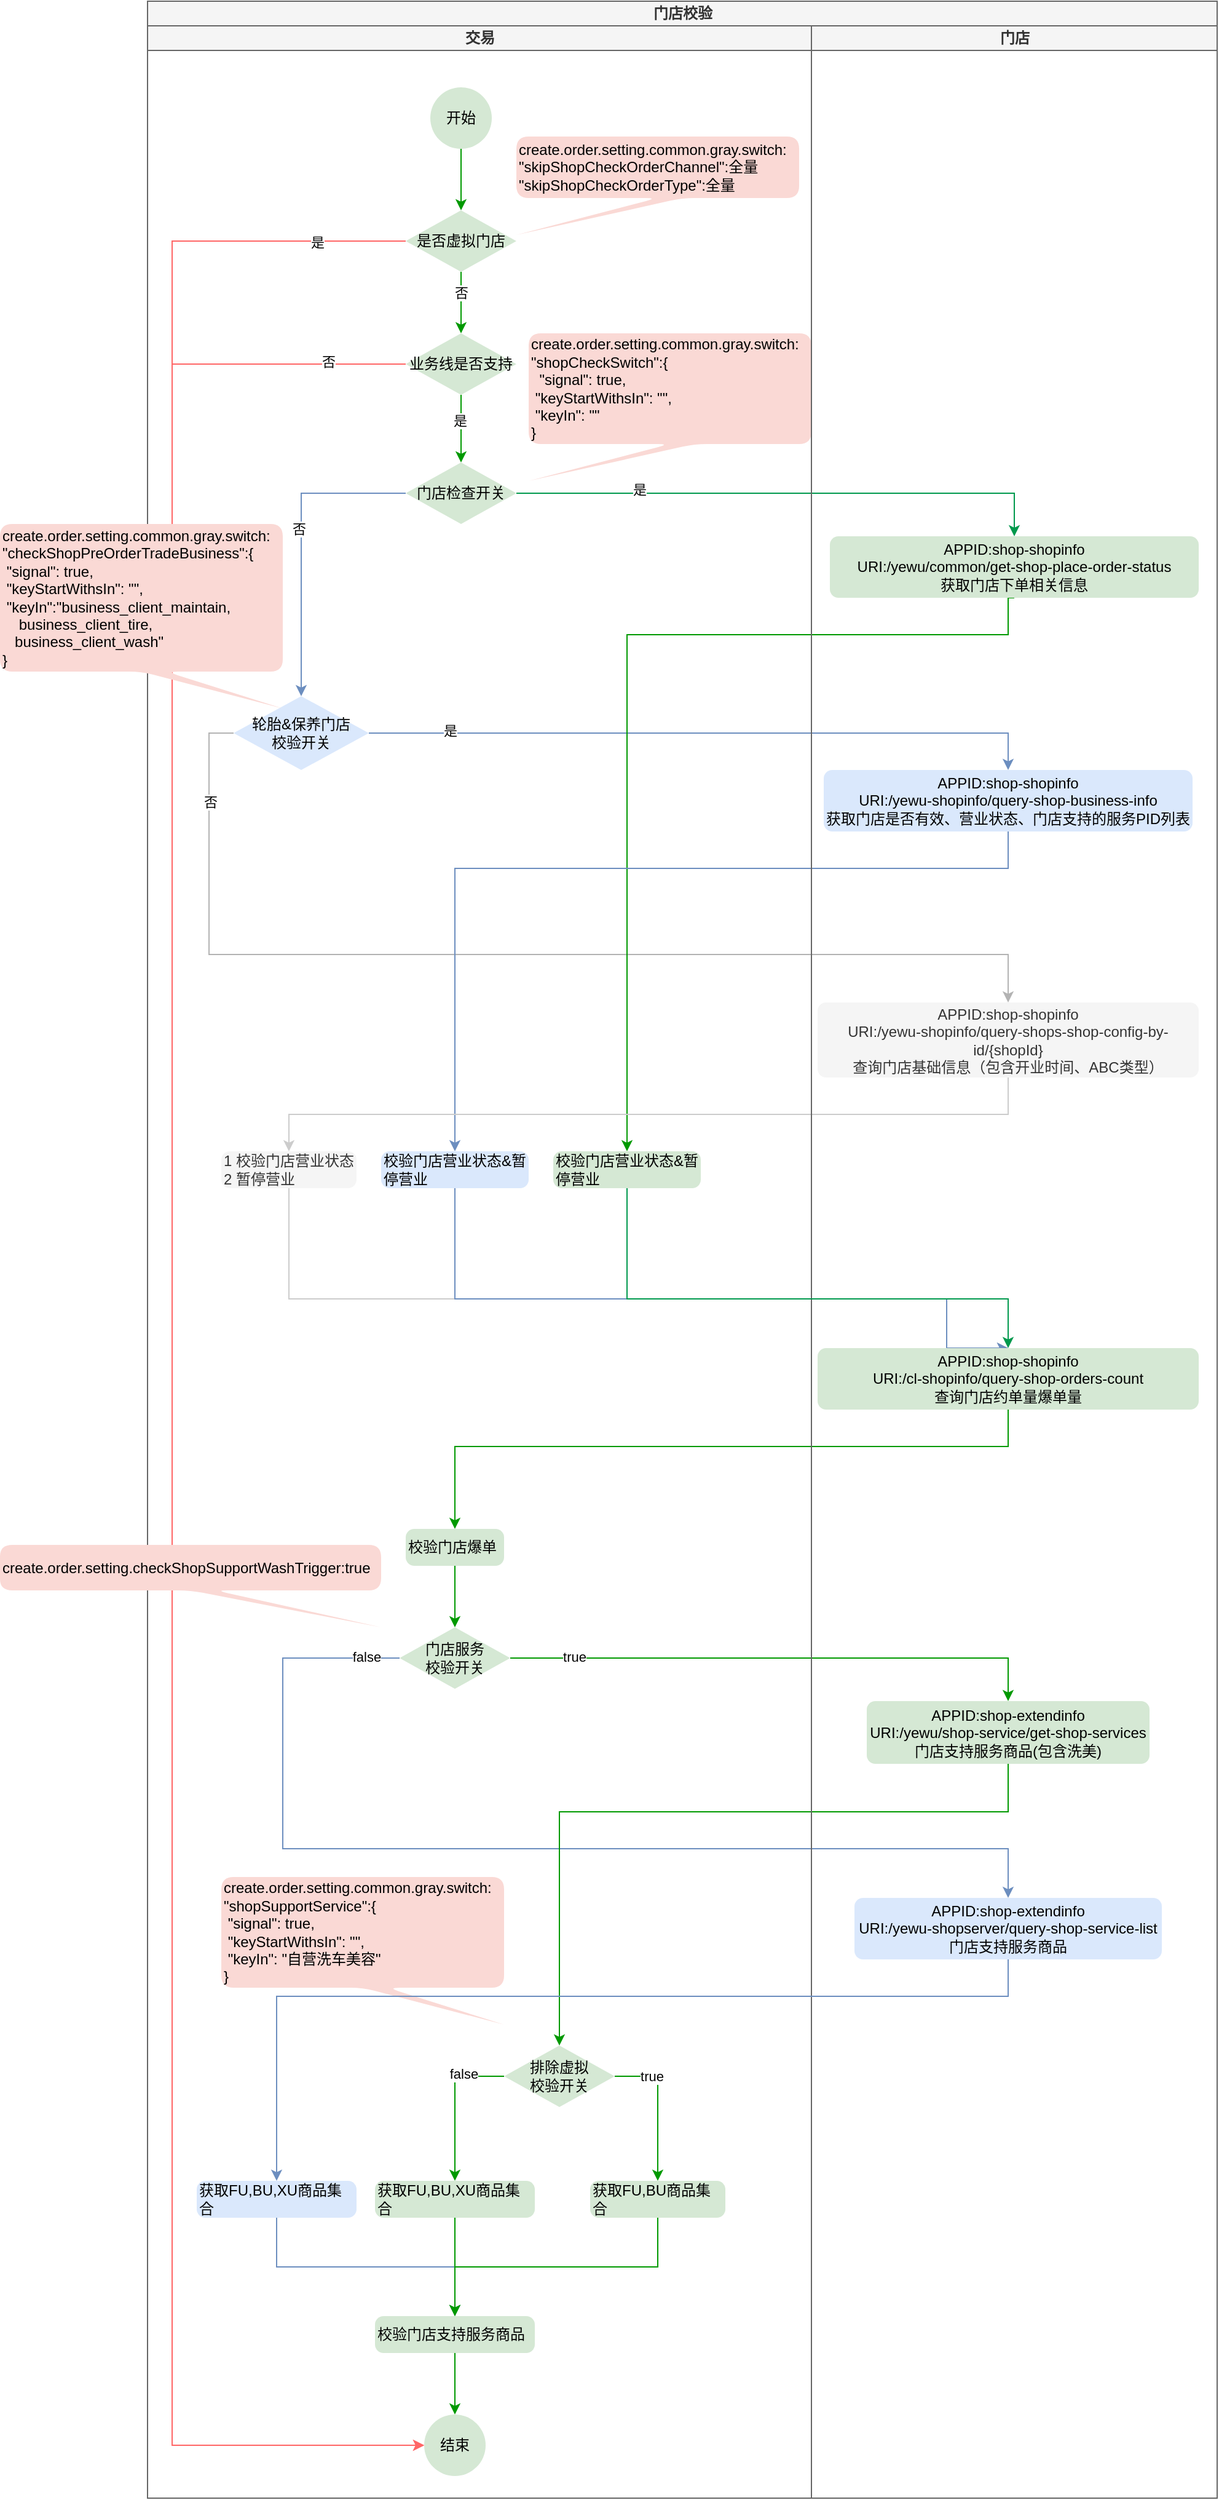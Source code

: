 <mxfile version="21.1.2" type="github">
  <diagram name="第 1 页" id="lylQPRJbhHLtNiqhlF0K">
    <mxGraphModel dx="1434" dy="708" grid="1" gridSize="10" guides="1" tooltips="1" connect="1" arrows="1" fold="1" page="1" pageScale="1" pageWidth="827" pageHeight="1169" math="0" shadow="0">
      <root>
        <mxCell id="0" />
        <mxCell id="1" parent="0" />
        <mxCell id="rHSOn81IW71_0ITYkw_M-21" value="门店校验" style="swimlane;childLayout=stackLayout;resizeParent=1;resizeParentMax=0;startSize=20;html=1;strokeColor=#666666;fillColor=#f5f5f5;fontColor=#333333;" vertex="1" parent="1">
          <mxGeometry x="190" y="520" width="870" height="2030" as="geometry" />
        </mxCell>
        <mxCell id="rHSOn81IW71_0ITYkw_M-42" style="edgeStyle=orthogonalEdgeStyle;rounded=0;orthogonalLoop=1;jettySize=auto;html=1;exitX=1;exitY=0.5;exitDx=0;exitDy=0;exitPerimeter=0;strokeColor=#00994D;" edge="1" parent="rHSOn81IW71_0ITYkw_M-21" source="rHSOn81IW71_0ITYkw_M-27" target="rHSOn81IW71_0ITYkw_M-33">
          <mxGeometry relative="1" as="geometry" />
        </mxCell>
        <mxCell id="rHSOn81IW71_0ITYkw_M-76" value="是" style="edgeLabel;html=1;align=center;verticalAlign=middle;resizable=0;points=[];" vertex="1" connectable="0" parent="rHSOn81IW71_0ITYkw_M-42">
          <mxGeometry x="-0.545" y="3" relative="1" as="geometry">
            <mxPoint as="offset" />
          </mxGeometry>
        </mxCell>
        <mxCell id="rHSOn81IW71_0ITYkw_M-45" style="edgeStyle=orthogonalEdgeStyle;rounded=0;orthogonalLoop=1;jettySize=auto;html=1;exitX=1;exitY=0.5;exitDx=0;exitDy=0;exitPerimeter=0;entryX=0.5;entryY=0;entryDx=0;entryDy=0;strokeColor=#6C8EBF;" edge="1" parent="rHSOn81IW71_0ITYkw_M-21" source="rHSOn81IW71_0ITYkw_M-30" target="rHSOn81IW71_0ITYkw_M-38">
          <mxGeometry relative="1" as="geometry" />
        </mxCell>
        <mxCell id="rHSOn81IW71_0ITYkw_M-78" value="是" style="edgeLabel;html=1;align=center;verticalAlign=middle;resizable=0;points=[];" vertex="1" connectable="0" parent="rHSOn81IW71_0ITYkw_M-45">
          <mxGeometry x="-0.762" y="2" relative="1" as="geometry">
            <mxPoint as="offset" />
          </mxGeometry>
        </mxCell>
        <mxCell id="rHSOn81IW71_0ITYkw_M-47" style="edgeStyle=orthogonalEdgeStyle;rounded=0;orthogonalLoop=1;jettySize=auto;html=1;entryX=0.5;entryY=0;entryDx=0;entryDy=0;exitX=0;exitY=0.5;exitDx=0;exitDy=0;exitPerimeter=0;strokeColor=#B3B3B3;" edge="1" parent="rHSOn81IW71_0ITYkw_M-21" source="rHSOn81IW71_0ITYkw_M-30" target="rHSOn81IW71_0ITYkw_M-40">
          <mxGeometry relative="1" as="geometry">
            <Array as="points">
              <mxPoint x="50" y="595" />
              <mxPoint x="50" y="775" />
              <mxPoint x="700" y="775" />
            </Array>
          </mxGeometry>
        </mxCell>
        <mxCell id="rHSOn81IW71_0ITYkw_M-79" value="否" style="edgeLabel;html=1;align=center;verticalAlign=middle;resizable=0;points=[];" vertex="1" connectable="0" parent="rHSOn81IW71_0ITYkw_M-47">
          <mxGeometry x="-0.83" y="1" relative="1" as="geometry">
            <mxPoint as="offset" />
          </mxGeometry>
        </mxCell>
        <mxCell id="rHSOn81IW71_0ITYkw_M-43" style="edgeStyle=orthogonalEdgeStyle;rounded=0;orthogonalLoop=1;jettySize=auto;html=1;exitX=0.5;exitY=1;exitDx=0;exitDy=0;strokeColor=#009900;" edge="1" parent="rHSOn81IW71_0ITYkw_M-21" source="rHSOn81IW71_0ITYkw_M-33" target="rHSOn81IW71_0ITYkw_M-50">
          <mxGeometry relative="1" as="geometry">
            <mxPoint x="370" y="935" as="targetPoint" />
            <Array as="points">
              <mxPoint x="700" y="485" />
              <mxPoint x="700" y="515" />
              <mxPoint x="390" y="515" />
            </Array>
          </mxGeometry>
        </mxCell>
        <mxCell id="rHSOn81IW71_0ITYkw_M-46" style="edgeStyle=orthogonalEdgeStyle;rounded=0;orthogonalLoop=1;jettySize=auto;html=1;exitX=0.5;exitY=1;exitDx=0;exitDy=0;strokeColor=#6C8EBF;entryX=0.5;entryY=0;entryDx=0;entryDy=0;" edge="1" parent="rHSOn81IW71_0ITYkw_M-21" source="rHSOn81IW71_0ITYkw_M-38" target="rHSOn81IW71_0ITYkw_M-51">
          <mxGeometry relative="1" as="geometry">
            <mxPoint x="240" y="935" as="targetPoint" />
            <Array as="points">
              <mxPoint x="700" y="705" />
              <mxPoint x="250" y="705" />
            </Array>
          </mxGeometry>
        </mxCell>
        <mxCell id="rHSOn81IW71_0ITYkw_M-49" style="edgeStyle=orthogonalEdgeStyle;rounded=0;orthogonalLoop=1;jettySize=auto;html=1;exitX=0.5;exitY=1;exitDx=0;exitDy=0;strokeColor=#CCCCCC;entryX=0.5;entryY=0;entryDx=0;entryDy=0;" edge="1" parent="rHSOn81IW71_0ITYkw_M-21" source="rHSOn81IW71_0ITYkw_M-40" target="rHSOn81IW71_0ITYkw_M-61">
          <mxGeometry relative="1" as="geometry">
            <mxPoint x="110" y="935" as="targetPoint" />
          </mxGeometry>
        </mxCell>
        <mxCell id="rHSOn81IW71_0ITYkw_M-73" style="edgeStyle=orthogonalEdgeStyle;rounded=0;orthogonalLoop=1;jettySize=auto;html=1;entryX=0.5;entryY=0;entryDx=0;entryDy=0;strokeColor=#CCCCCC;" edge="1" parent="rHSOn81IW71_0ITYkw_M-21" source="rHSOn81IW71_0ITYkw_M-61" target="rHSOn81IW71_0ITYkw_M-83">
          <mxGeometry relative="1" as="geometry">
            <mxPoint x="250" y="1085" as="targetPoint" />
            <Array as="points">
              <mxPoint x="115" y="1055" />
              <mxPoint x="650" y="1055" />
            </Array>
          </mxGeometry>
        </mxCell>
        <mxCell id="rHSOn81IW71_0ITYkw_M-75" style="edgeStyle=orthogonalEdgeStyle;rounded=0;orthogonalLoop=1;jettySize=auto;html=1;entryX=0.5;entryY=0;entryDx=0;entryDy=0;exitX=0.5;exitY=1;exitDx=0;exitDy=0;strokeColor=#6C8EBF;" edge="1" parent="rHSOn81IW71_0ITYkw_M-21" source="rHSOn81IW71_0ITYkw_M-51" target="rHSOn81IW71_0ITYkw_M-83">
          <mxGeometry relative="1" as="geometry">
            <mxPoint x="250" y="1085" as="targetPoint" />
            <Array as="points">
              <mxPoint x="250" y="1055" />
              <mxPoint x="650" y="1055" />
            </Array>
          </mxGeometry>
        </mxCell>
        <mxCell id="rHSOn81IW71_0ITYkw_M-85" style="edgeStyle=orthogonalEdgeStyle;rounded=0;orthogonalLoop=1;jettySize=auto;html=1;entryX=0.5;entryY=0;entryDx=0;entryDy=0;strokeColor=#009900;exitX=0.5;exitY=1;exitDx=0;exitDy=0;" edge="1" parent="rHSOn81IW71_0ITYkw_M-21" source="rHSOn81IW71_0ITYkw_M-83" target="rHSOn81IW71_0ITYkw_M-86">
          <mxGeometry relative="1" as="geometry">
            <mxPoint x="250" y="1115" as="targetPoint" />
            <mxPoint x="645" y="1095" as="sourcePoint" />
            <Array as="points">
              <mxPoint x="700" y="1175" />
              <mxPoint x="250" y="1175" />
            </Array>
          </mxGeometry>
        </mxCell>
        <mxCell id="rHSOn81IW71_0ITYkw_M-90" style="edgeStyle=orthogonalEdgeStyle;rounded=0;orthogonalLoop=1;jettySize=auto;html=1;entryX=0.5;entryY=0;entryDx=0;entryDy=0;strokeColor=#009900;" edge="1" parent="rHSOn81IW71_0ITYkw_M-21" source="rHSOn81IW71_0ITYkw_M-89" target="rHSOn81IW71_0ITYkw_M-91">
          <mxGeometry relative="1" as="geometry">
            <mxPoint x="630" y="1382" as="targetPoint" />
          </mxGeometry>
        </mxCell>
        <mxCell id="rHSOn81IW71_0ITYkw_M-96" value="true" style="edgeLabel;html=1;align=center;verticalAlign=middle;resizable=0;points=[];" vertex="1" connectable="0" parent="rHSOn81IW71_0ITYkw_M-90">
          <mxGeometry x="-0.767" y="1" relative="1" as="geometry">
            <mxPoint as="offset" />
          </mxGeometry>
        </mxCell>
        <mxCell id="rHSOn81IW71_0ITYkw_M-93" style="edgeStyle=orthogonalEdgeStyle;rounded=0;orthogonalLoop=1;jettySize=auto;html=1;entryX=0.5;entryY=0;entryDx=0;entryDy=0;strokeColor=#6C8EBF;" edge="1" parent="rHSOn81IW71_0ITYkw_M-21" source="rHSOn81IW71_0ITYkw_M-89" target="rHSOn81IW71_0ITYkw_M-94">
          <mxGeometry relative="1" as="geometry">
            <mxPoint x="650" y="1622" as="targetPoint" />
            <Array as="points">
              <mxPoint x="110" y="1347" />
              <mxPoint x="110" y="1502" />
              <mxPoint x="700" y="1502" />
            </Array>
          </mxGeometry>
        </mxCell>
        <mxCell id="rHSOn81IW71_0ITYkw_M-97" value="false" style="edgeLabel;html=1;align=center;verticalAlign=middle;resizable=0;points=[];" vertex="1" connectable="0" parent="rHSOn81IW71_0ITYkw_M-93">
          <mxGeometry x="-0.939" y="-1" relative="1" as="geometry">
            <mxPoint as="offset" />
          </mxGeometry>
        </mxCell>
        <mxCell id="rHSOn81IW71_0ITYkw_M-92" style="edgeStyle=orthogonalEdgeStyle;rounded=0;orthogonalLoop=1;jettySize=auto;html=1;strokeColor=#009900;entryX=0.5;entryY=0;entryDx=0;entryDy=0;entryPerimeter=0;" edge="1" parent="rHSOn81IW71_0ITYkw_M-21" source="rHSOn81IW71_0ITYkw_M-91" target="rHSOn81IW71_0ITYkw_M-98">
          <mxGeometry relative="1" as="geometry">
            <mxPoint x="320" y="1662" as="targetPoint" />
            <Array as="points">
              <mxPoint x="700" y="1472" />
              <mxPoint x="335" y="1472" />
            </Array>
          </mxGeometry>
        </mxCell>
        <mxCell id="rHSOn81IW71_0ITYkw_M-22" value="交易" style="swimlane;startSize=20;html=1;fillColor=#f5f5f5;fontColor=#333333;strokeColor=#666666;" vertex="1" parent="rHSOn81IW71_0ITYkw_M-21">
          <mxGeometry y="20" width="540" height="2010" as="geometry" />
        </mxCell>
        <mxCell id="rHSOn81IW71_0ITYkw_M-26" style="edgeStyle=orthogonalEdgeStyle;rounded=0;orthogonalLoop=1;jettySize=auto;html=1;strokeColor=#009900;entryX=0.5;entryY=0;entryDx=0;entryDy=0;entryPerimeter=0;" edge="1" parent="rHSOn81IW71_0ITYkw_M-22" source="rHSOn81IW71_0ITYkw_M-25" target="rHSOn81IW71_0ITYkw_M-165">
          <mxGeometry relative="1" as="geometry">
            <mxPoint x="255" y="140" as="targetPoint" />
          </mxGeometry>
        </mxCell>
        <mxCell id="rHSOn81IW71_0ITYkw_M-25" value="开始" style="strokeWidth=1;html=1;shape=mxgraph.flowchart.start_2;whiteSpace=wrap;fillColor=#d5e8d4;strokeColor=none;" vertex="1" parent="rHSOn81IW71_0ITYkw_M-22">
          <mxGeometry x="230" y="50" width="50" height="50" as="geometry" />
        </mxCell>
        <mxCell id="rHSOn81IW71_0ITYkw_M-44" style="edgeStyle=orthogonalEdgeStyle;rounded=0;orthogonalLoop=1;jettySize=auto;html=1;exitX=0;exitY=0.5;exitDx=0;exitDy=0;exitPerimeter=0;strokeColor=#6C8EBF;" edge="1" parent="rHSOn81IW71_0ITYkw_M-22" source="rHSOn81IW71_0ITYkw_M-27" target="rHSOn81IW71_0ITYkw_M-30">
          <mxGeometry relative="1" as="geometry" />
        </mxCell>
        <mxCell id="rHSOn81IW71_0ITYkw_M-80" value="否" style="edgeLabel;html=1;align=center;verticalAlign=middle;resizable=0;points=[];" vertex="1" connectable="0" parent="rHSOn81IW71_0ITYkw_M-44">
          <mxGeometry x="-0.088" y="-2" relative="1" as="geometry">
            <mxPoint as="offset" />
          </mxGeometry>
        </mxCell>
        <mxCell id="rHSOn81IW71_0ITYkw_M-27" value="门店检查开关" style="strokeWidth=1;html=1;shape=mxgraph.flowchart.decision;whiteSpace=wrap;fillColor=#d5e8d4;strokeColor=none;" vertex="1" parent="rHSOn81IW71_0ITYkw_M-22">
          <mxGeometry x="210" y="355" width="90" height="50" as="geometry" />
        </mxCell>
        <mxCell id="rHSOn81IW71_0ITYkw_M-30" value="轮胎&amp;amp;保养门店&lt;br&gt;校验开关" style="strokeWidth=1;html=1;shape=mxgraph.flowchart.decision;whiteSpace=wrap;fillColor=#dae8fc;strokeColor=none;" vertex="1" parent="rHSOn81IW71_0ITYkw_M-22">
          <mxGeometry x="70" y="545" width="110" height="60" as="geometry" />
        </mxCell>
        <mxCell id="rHSOn81IW71_0ITYkw_M-50" value="&lt;div&gt;校验门店营业状态&amp;amp;暂停营业&lt;/div&gt;" style="rounded=1;whiteSpace=wrap;html=1;absoluteArcSize=1;arcSize=14;strokeWidth=1;align=left;strokeColor=none;fillColor=#d5e8d4;" vertex="1" parent="rHSOn81IW71_0ITYkw_M-22">
          <mxGeometry x="330" y="915" width="120" height="30" as="geometry" />
        </mxCell>
        <mxCell id="rHSOn81IW71_0ITYkw_M-51" value="&lt;div&gt;校验门店营业状态&amp;amp;暂停营业&lt;/div&gt;" style="rounded=1;whiteSpace=wrap;html=1;absoluteArcSize=1;arcSize=14;strokeWidth=1;align=left;strokeColor=none;fillColor=#dae8fc;" vertex="1" parent="rHSOn81IW71_0ITYkw_M-22">
          <mxGeometry x="190" y="915" width="120" height="30" as="geometry" />
        </mxCell>
        <mxCell id="rHSOn81IW71_0ITYkw_M-61" value="&lt;div&gt;1 校验门店营业状态&lt;/div&gt;&lt;div&gt;2 暂停营业&lt;/div&gt;" style="rounded=1;whiteSpace=wrap;html=1;absoluteArcSize=1;arcSize=14;strokeWidth=1;align=left;strokeColor=none;fillColor=#f5f5f5;fontColor=#333333;" vertex="1" parent="rHSOn81IW71_0ITYkw_M-22">
          <mxGeometry x="60" y="915" width="110" height="30" as="geometry" />
        </mxCell>
        <mxCell id="rHSOn81IW71_0ITYkw_M-82" value="结束" style="strokeWidth=1;html=1;shape=mxgraph.flowchart.start_2;whiteSpace=wrap;fillColor=#d5e8d4;strokeColor=none;" vertex="1" parent="rHSOn81IW71_0ITYkw_M-22">
          <mxGeometry x="225" y="1942" width="50" height="50" as="geometry" />
        </mxCell>
        <mxCell id="rHSOn81IW71_0ITYkw_M-88" style="edgeStyle=orthogonalEdgeStyle;rounded=0;orthogonalLoop=1;jettySize=auto;html=1;exitX=0.5;exitY=1;exitDx=0;exitDy=0;entryX=0.5;entryY=0;entryDx=0;entryDy=0;entryPerimeter=0;strokeColor=#009900;" edge="1" parent="rHSOn81IW71_0ITYkw_M-22" source="rHSOn81IW71_0ITYkw_M-86" target="rHSOn81IW71_0ITYkw_M-89">
          <mxGeometry relative="1" as="geometry">
            <mxPoint x="250" y="1292" as="targetPoint" />
          </mxGeometry>
        </mxCell>
        <mxCell id="rHSOn81IW71_0ITYkw_M-86" value="&lt;div&gt;校验门店爆单&lt;/div&gt;" style="rounded=1;whiteSpace=wrap;html=1;absoluteArcSize=1;arcSize=14;strokeWidth=1;align=left;strokeColor=none;fillColor=#d5e8d4;" vertex="1" parent="rHSOn81IW71_0ITYkw_M-22">
          <mxGeometry x="210" y="1222" width="80" height="30" as="geometry" />
        </mxCell>
        <mxCell id="rHSOn81IW71_0ITYkw_M-89" value="门店服务&lt;br&gt;校验开关" style="strokeWidth=1;html=1;shape=mxgraph.flowchart.decision;whiteSpace=wrap;fillColor=#d5e8d4;strokeColor=none;" vertex="1" parent="rHSOn81IW71_0ITYkw_M-22">
          <mxGeometry x="205" y="1302" width="90" height="50" as="geometry" />
        </mxCell>
        <mxCell id="rHSOn81IW71_0ITYkw_M-99" style="edgeStyle=orthogonalEdgeStyle;rounded=0;orthogonalLoop=1;jettySize=auto;html=1;entryX=0.5;entryY=0;entryDx=0;entryDy=0;strokeColor=#009900;" edge="1" parent="rHSOn81IW71_0ITYkw_M-22" source="rHSOn81IW71_0ITYkw_M-98" target="rHSOn81IW71_0ITYkw_M-151">
          <mxGeometry relative="1" as="geometry">
            <mxPoint x="400" y="1732" as="targetPoint" />
            <Array as="points">
              <mxPoint x="415" y="1667" />
            </Array>
          </mxGeometry>
        </mxCell>
        <mxCell id="rHSOn81IW71_0ITYkw_M-156" value="true" style="edgeLabel;html=1;align=center;verticalAlign=middle;resizable=0;points=[];" vertex="1" connectable="0" parent="rHSOn81IW71_0ITYkw_M-99">
          <mxGeometry x="-0.5" relative="1" as="geometry">
            <mxPoint as="offset" />
          </mxGeometry>
        </mxCell>
        <mxCell id="rHSOn81IW71_0ITYkw_M-100" style="edgeStyle=orthogonalEdgeStyle;rounded=0;orthogonalLoop=1;jettySize=auto;html=1;entryX=0.5;entryY=0;entryDx=0;entryDy=0;strokeColor=#009900;" edge="1" parent="rHSOn81IW71_0ITYkw_M-22" source="rHSOn81IW71_0ITYkw_M-98" target="rHSOn81IW71_0ITYkw_M-103">
          <mxGeometry relative="1" as="geometry">
            <mxPoint x="240" y="1732" as="targetPoint" />
            <Array as="points">
              <mxPoint x="250" y="1667" />
            </Array>
          </mxGeometry>
        </mxCell>
        <mxCell id="rHSOn81IW71_0ITYkw_M-157" value="false" style="edgeLabel;html=1;align=center;verticalAlign=middle;resizable=0;points=[];" vertex="1" connectable="0" parent="rHSOn81IW71_0ITYkw_M-100">
          <mxGeometry x="-0.472" y="-2" relative="1" as="geometry">
            <mxPoint as="offset" />
          </mxGeometry>
        </mxCell>
        <mxCell id="rHSOn81IW71_0ITYkw_M-98" value="排除虚拟&lt;br&gt;校验开关" style="strokeWidth=1;html=1;shape=mxgraph.flowchart.decision;whiteSpace=wrap;fillColor=#d5e8d4;strokeColor=none;" vertex="1" parent="rHSOn81IW71_0ITYkw_M-22">
          <mxGeometry x="290" y="1642" width="90" height="50" as="geometry" />
        </mxCell>
        <mxCell id="rHSOn81IW71_0ITYkw_M-155" style="edgeStyle=orthogonalEdgeStyle;rounded=0;orthogonalLoop=1;jettySize=auto;html=1;entryX=0.5;entryY=0;entryDx=0;entryDy=0;entryPerimeter=0;strokeColor=#009900;" edge="1" parent="rHSOn81IW71_0ITYkw_M-22" source="rHSOn81IW71_0ITYkw_M-101" target="rHSOn81IW71_0ITYkw_M-82">
          <mxGeometry relative="1" as="geometry" />
        </mxCell>
        <mxCell id="rHSOn81IW71_0ITYkw_M-101" value="&lt;div&gt;校验门店支持服务商品&lt;/div&gt;" style="rounded=1;whiteSpace=wrap;html=1;absoluteArcSize=1;arcSize=14;strokeWidth=1;align=left;strokeColor=none;fillColor=#d5e8d4;" vertex="1" parent="rHSOn81IW71_0ITYkw_M-22">
          <mxGeometry x="185" y="1862" width="130" height="30" as="geometry" />
        </mxCell>
        <mxCell id="rHSOn81IW71_0ITYkw_M-152" style="edgeStyle=orthogonalEdgeStyle;rounded=0;orthogonalLoop=1;jettySize=auto;html=1;exitX=0.5;exitY=1;exitDx=0;exitDy=0;entryX=0.5;entryY=0;entryDx=0;entryDy=0;strokeColor=#6C8EBF;" edge="1" parent="rHSOn81IW71_0ITYkw_M-22" source="rHSOn81IW71_0ITYkw_M-102" target="rHSOn81IW71_0ITYkw_M-101">
          <mxGeometry relative="1" as="geometry" />
        </mxCell>
        <mxCell id="rHSOn81IW71_0ITYkw_M-102" value="获取FU,BU,XU&lt;span style=&quot;background-color: initial;&quot;&gt;商品集合&lt;/span&gt;" style="rounded=1;whiteSpace=wrap;html=1;absoluteArcSize=1;arcSize=14;strokeWidth=1;align=left;strokeColor=none;fillColor=#dae8fc;" vertex="1" parent="rHSOn81IW71_0ITYkw_M-22">
          <mxGeometry x="40" y="1752" width="130" height="30" as="geometry" />
        </mxCell>
        <mxCell id="rHSOn81IW71_0ITYkw_M-153" style="edgeStyle=orthogonalEdgeStyle;rounded=0;orthogonalLoop=1;jettySize=auto;html=1;entryX=0.5;entryY=0;entryDx=0;entryDy=0;strokeColor=#009900;" edge="1" parent="rHSOn81IW71_0ITYkw_M-22" source="rHSOn81IW71_0ITYkw_M-103" target="rHSOn81IW71_0ITYkw_M-101">
          <mxGeometry relative="1" as="geometry" />
        </mxCell>
        <mxCell id="rHSOn81IW71_0ITYkw_M-103" value="获取FU,BU,XU&lt;span style=&quot;background-color: initial;&quot;&gt;商品集合&lt;/span&gt;" style="rounded=1;whiteSpace=wrap;html=1;absoluteArcSize=1;arcSize=14;strokeWidth=1;align=left;strokeColor=none;fillColor=#d5e8d4;" vertex="1" parent="rHSOn81IW71_0ITYkw_M-22">
          <mxGeometry x="185" y="1752" width="130" height="30" as="geometry" />
        </mxCell>
        <mxCell id="rHSOn81IW71_0ITYkw_M-154" style="edgeStyle=orthogonalEdgeStyle;rounded=0;orthogonalLoop=1;jettySize=auto;html=1;entryX=0.5;entryY=0;entryDx=0;entryDy=0;strokeColor=#009900;" edge="1" parent="rHSOn81IW71_0ITYkw_M-22" source="rHSOn81IW71_0ITYkw_M-151" target="rHSOn81IW71_0ITYkw_M-101">
          <mxGeometry relative="1" as="geometry">
            <Array as="points">
              <mxPoint x="415" y="1822" />
              <mxPoint x="250" y="1822" />
            </Array>
          </mxGeometry>
        </mxCell>
        <mxCell id="rHSOn81IW71_0ITYkw_M-151" value="获取FU,BU&lt;span style=&quot;background-color: initial;&quot;&gt;商品集合&lt;/span&gt;" style="rounded=1;whiteSpace=wrap;html=1;absoluteArcSize=1;arcSize=14;strokeWidth=1;align=left;strokeColor=none;fillColor=#d5e8d4;" vertex="1" parent="rHSOn81IW71_0ITYkw_M-22">
          <mxGeometry x="360" y="1752" width="110" height="30" as="geometry" />
        </mxCell>
        <mxCell id="rHSOn81IW71_0ITYkw_M-163" value="create.order.setting.common.gray.switch:&lt;br&gt;&lt;div style=&quot;&quot;&gt;&lt;span style=&quot;background-color: initial;&quot;&gt;&quot;shopSupportService&quot;:&lt;/span&gt;{&lt;/div&gt;&lt;div&gt;&lt;span style=&quot;&quot;&gt;	&lt;/span&gt;&lt;span style=&quot;white-space: pre;&quot;&gt;	&lt;/span&gt;&quot;signal&quot;: true,&lt;/div&gt;&lt;div&gt;&lt;span style=&quot;&quot;&gt;	&lt;/span&gt;&lt;span style=&quot;white-space: pre;&quot;&gt;	&lt;/span&gt;&quot;keyStartWithsIn&quot;: &quot;&quot;,&lt;/div&gt;&lt;div&gt;&lt;span style=&quot;&quot;&gt;	&lt;/span&gt;&lt;span style=&quot;white-space: pre;&quot;&gt;	&lt;/span&gt;&quot;keyIn&quot;: &quot;自营洗车美容&quot;&lt;/div&gt;&lt;div&gt;}&lt;/div&gt;" style="shape=callout;whiteSpace=wrap;html=1;perimeter=calloutPerimeter;position2=1;fillColor=#fad9d5;strokeColor=none;rounded=1;align=left;" vertex="1" parent="rHSOn81IW71_0ITYkw_M-22">
          <mxGeometry x="60" y="1505" width="230" height="120" as="geometry" />
        </mxCell>
        <mxCell id="rHSOn81IW71_0ITYkw_M-159" value="create.order.setting.common.gray.switch:&lt;br&gt;&lt;div style=&quot;&quot;&gt;&lt;span style=&quot;background-color: initial;&quot;&gt;&quot;shopCheckSwitch&quot;:&lt;/span&gt;{&lt;/div&gt;&lt;div&gt;&lt;span style=&quot;&quot;&gt;&lt;/span&gt;&amp;nbsp;&lt;span style=&quot;white-space: pre;&quot;&gt;	&lt;/span&gt;&quot;signal&quot;: true,&lt;/div&gt;&lt;div&gt;&lt;span style=&quot;&quot;&gt;	&lt;/span&gt;&lt;span style=&quot;white-space: pre;&quot;&gt;	&lt;/span&gt;&quot;keyStartWithsIn&quot;: &quot;&quot;,&lt;/div&gt;&lt;div&gt;&lt;span style=&quot;&quot;&gt;	&lt;/span&gt;&lt;span style=&quot;white-space: pre;&quot;&gt;	&lt;/span&gt;&quot;keyIn&quot;: &quot;&quot;&lt;/div&gt;&lt;div&gt;}&lt;/div&gt;" style="shape=callout;whiteSpace=wrap;html=1;perimeter=calloutPerimeter;position2=0;fillColor=#fad9d5;strokeColor=none;rounded=1;align=left;" vertex="1" parent="rHSOn81IW71_0ITYkw_M-22">
          <mxGeometry x="310" y="250" width="230" height="120" as="geometry" />
        </mxCell>
        <mxCell id="rHSOn81IW71_0ITYkw_M-167" style="edgeStyle=orthogonalEdgeStyle;rounded=0;orthogonalLoop=1;jettySize=auto;html=1;entryX=0.5;entryY=0;entryDx=0;entryDy=0;entryPerimeter=0;strokeColor=#009900;exitX=0.5;exitY=1;exitDx=0;exitDy=0;exitPerimeter=0;" edge="1" parent="rHSOn81IW71_0ITYkw_M-22" source="rHSOn81IW71_0ITYkw_M-165" target="rHSOn81IW71_0ITYkw_M-164">
          <mxGeometry relative="1" as="geometry">
            <Array as="points">
              <mxPoint x="255" y="230" />
              <mxPoint x="255" y="230" />
            </Array>
          </mxGeometry>
        </mxCell>
        <mxCell id="rHSOn81IW71_0ITYkw_M-173" value="否" style="edgeLabel;html=1;align=center;verticalAlign=middle;resizable=0;points=[];" vertex="1" connectable="0" parent="rHSOn81IW71_0ITYkw_M-167">
          <mxGeometry x="-0.311" relative="1" as="geometry">
            <mxPoint as="offset" />
          </mxGeometry>
        </mxCell>
        <mxCell id="rHSOn81IW71_0ITYkw_M-169" style="edgeStyle=orthogonalEdgeStyle;rounded=0;orthogonalLoop=1;jettySize=auto;html=1;entryX=0;entryY=0.5;entryDx=0;entryDy=0;entryPerimeter=0;strokeColor=#FF6666;" edge="1" parent="rHSOn81IW71_0ITYkw_M-22" source="rHSOn81IW71_0ITYkw_M-165" target="rHSOn81IW71_0ITYkw_M-82">
          <mxGeometry relative="1" as="geometry">
            <Array as="points">
              <mxPoint x="20" y="175" />
              <mxPoint x="20" y="1967" />
            </Array>
          </mxGeometry>
        </mxCell>
        <mxCell id="rHSOn81IW71_0ITYkw_M-171" value="是" style="edgeLabel;html=1;align=center;verticalAlign=middle;resizable=0;points=[];" vertex="1" connectable="0" parent="rHSOn81IW71_0ITYkw_M-169">
          <mxGeometry x="-0.934" y="1" relative="1" as="geometry">
            <mxPoint as="offset" />
          </mxGeometry>
        </mxCell>
        <mxCell id="rHSOn81IW71_0ITYkw_M-165" value="是否虚拟门店" style="strokeWidth=1;html=1;shape=mxgraph.flowchart.decision;whiteSpace=wrap;fillColor=#d5e8d4;strokeColor=none;" vertex="1" parent="rHSOn81IW71_0ITYkw_M-22">
          <mxGeometry x="210" y="150" width="90" height="50" as="geometry" />
        </mxCell>
        <mxCell id="rHSOn81IW71_0ITYkw_M-168" style="edgeStyle=orthogonalEdgeStyle;rounded=0;orthogonalLoop=1;jettySize=auto;html=1;entryX=0.5;entryY=0;entryDx=0;entryDy=0;entryPerimeter=0;strokeColor=#009900;" edge="1" parent="rHSOn81IW71_0ITYkw_M-22" source="rHSOn81IW71_0ITYkw_M-164" target="rHSOn81IW71_0ITYkw_M-27">
          <mxGeometry relative="1" as="geometry">
            <Array as="points">
              <mxPoint x="255" y="320" />
              <mxPoint x="255" y="320" />
            </Array>
          </mxGeometry>
        </mxCell>
        <mxCell id="rHSOn81IW71_0ITYkw_M-176" value="是" style="edgeLabel;html=1;align=center;verticalAlign=middle;resizable=0;points=[];" vertex="1" connectable="0" parent="rHSOn81IW71_0ITYkw_M-168">
          <mxGeometry x="-0.244" y="-1" relative="1" as="geometry">
            <mxPoint as="offset" />
          </mxGeometry>
        </mxCell>
        <mxCell id="rHSOn81IW71_0ITYkw_M-170" style="edgeStyle=orthogonalEdgeStyle;rounded=0;orthogonalLoop=1;jettySize=auto;html=1;entryX=0;entryY=0.5;entryDx=0;entryDy=0;entryPerimeter=0;strokeColor=#FF6666;" edge="1" parent="rHSOn81IW71_0ITYkw_M-22" source="rHSOn81IW71_0ITYkw_M-164" target="rHSOn81IW71_0ITYkw_M-82">
          <mxGeometry relative="1" as="geometry">
            <Array as="points">
              <mxPoint x="20" y="275" />
              <mxPoint x="20" y="1967" />
            </Array>
          </mxGeometry>
        </mxCell>
        <mxCell id="rHSOn81IW71_0ITYkw_M-175" value="否" style="edgeLabel;html=1;align=center;verticalAlign=middle;resizable=0;points=[];" vertex="1" connectable="0" parent="rHSOn81IW71_0ITYkw_M-170">
          <mxGeometry x="-0.939" y="-2" relative="1" as="geometry">
            <mxPoint as="offset" />
          </mxGeometry>
        </mxCell>
        <mxCell id="rHSOn81IW71_0ITYkw_M-164" value="业务线是否支持" style="strokeWidth=1;html=1;shape=mxgraph.flowchart.decision;whiteSpace=wrap;fillColor=#d5e8d4;strokeColor=none;" vertex="1" parent="rHSOn81IW71_0ITYkw_M-22">
          <mxGeometry x="210" y="250" width="90" height="50" as="geometry" />
        </mxCell>
        <mxCell id="rHSOn81IW71_0ITYkw_M-161" value="create.order.setting.common.gray.switch:&lt;br&gt;&lt;div style=&quot;&quot;&gt;&lt;span style=&quot;background-color: initial;&quot;&gt;&quot;checkShopPreOrderTradeBusiness&quot;:&lt;/span&gt;{&lt;/div&gt;&lt;div&gt;&lt;span style=&quot;&quot;&gt;	&lt;/span&gt;&lt;span style=&quot;white-space: pre;&quot;&gt;	&lt;/span&gt;&quot;signal&quot;: true,&lt;/div&gt;&lt;div&gt;&lt;span style=&quot;&quot;&gt;	&lt;/span&gt;&lt;span style=&quot;white-space: pre;&quot;&gt;	&lt;/span&gt;&quot;keyStartWithsIn&quot;: &quot;&quot;,&lt;/div&gt;&lt;div&gt;&lt;span style=&quot;&quot;&gt;	&lt;/span&gt;&lt;span style=&quot;white-space: pre;&quot;&gt;	&lt;/span&gt;&quot;keyIn&quot;:&quot;business_client_maintain,&lt;/div&gt;&lt;div&gt;&lt;span style=&quot;white-space: pre;&quot;&gt;	&lt;/span&gt;&lt;span style=&quot;white-space: pre;&quot;&gt;	&amp;nbsp;&lt;span style=&quot;white-space: pre;&quot;&gt;	&lt;/span&gt;&lt;/span&gt;business_client_tire,&lt;/div&gt;&lt;div&gt;&lt;span style=&quot;white-space: pre;&quot;&gt;	&lt;/span&gt;&lt;span style=&quot;white-space: pre;&quot;&gt;	&lt;span style=&quot;white-space: pre;&quot;&gt;	&lt;/span&gt;&lt;/span&gt;business_client_wash&quot;&lt;/div&gt;&lt;div&gt;}&lt;/div&gt;" style="shape=callout;whiteSpace=wrap;html=1;perimeter=calloutPerimeter;position2=1;fillColor=#fad9d5;strokeColor=none;rounded=1;align=left;" vertex="1" parent="rHSOn81IW71_0ITYkw_M-22">
          <mxGeometry x="-120" y="405" width="230" height="150" as="geometry" />
        </mxCell>
        <mxCell id="rHSOn81IW71_0ITYkw_M-177" value="create.order.setting.common.gray.switch:&lt;br&gt;&lt;div style=&quot;&quot;&gt;&lt;span style=&quot;background-color: initial;&quot;&gt;&quot;skipShopCheckOrderChannel&quot;:全量&lt;/span&gt;&lt;/div&gt;&lt;div style=&quot;&quot;&gt;&quot;skipShopCheckOrderType&quot;:全量&lt;/div&gt;" style="shape=callout;whiteSpace=wrap;html=1;perimeter=calloutPerimeter;position2=0;fillColor=#fad9d5;strokeColor=none;rounded=1;align=left;" vertex="1" parent="rHSOn81IW71_0ITYkw_M-22">
          <mxGeometry x="300" y="90" width="230" height="80" as="geometry" />
        </mxCell>
        <mxCell id="rHSOn81IW71_0ITYkw_M-162" value="create.order.setting.checkShopSupportWashTrigger:true" style="shape=callout;whiteSpace=wrap;html=1;perimeter=calloutPerimeter;position2=1;fillColor=#fad9d5;strokeColor=none;rounded=1;align=left;" vertex="1" parent="rHSOn81IW71_0ITYkw_M-22">
          <mxGeometry x="-120" y="1235" width="310" height="67" as="geometry" />
        </mxCell>
        <mxCell id="rHSOn81IW71_0ITYkw_M-23" value="门店" style="swimlane;startSize=20;html=1;fillColor=#f5f5f5;fontColor=#333333;strokeColor=#666666;" vertex="1" parent="rHSOn81IW71_0ITYkw_M-21">
          <mxGeometry x="540" y="20" width="330" height="2010" as="geometry" />
        </mxCell>
        <mxCell id="rHSOn81IW71_0ITYkw_M-33" value="&lt;div&gt;APPID:shop-shopinfo&lt;/div&gt;&lt;div&gt;URI:/yewu/common/get-shop-place-order-status&lt;/div&gt;&lt;div&gt;获取门店下单相关信息&lt;br&gt;&lt;/div&gt;" style="rounded=1;whiteSpace=wrap;html=1;absoluteArcSize=1;arcSize=14;strokeWidth=1;strokeColor=none;fillColor=#d5e8d4;" vertex="1" parent="rHSOn81IW71_0ITYkw_M-23">
          <mxGeometry x="15" y="415" width="300" height="50" as="geometry" />
        </mxCell>
        <mxCell id="rHSOn81IW71_0ITYkw_M-38" value="&lt;div&gt;APPID:shop-shopinfo&lt;/div&gt;&lt;div&gt;URI:/yewu-shopinfo/query-shop-business-info&lt;/div&gt;&lt;div&gt;获取门店是否有效、营业状态、门店支持的服务PID列表&lt;br&gt;&lt;/div&gt;" style="rounded=1;whiteSpace=wrap;html=1;absoluteArcSize=1;arcSize=14;strokeWidth=1;strokeColor=none;fillColor=#dae8fc;" vertex="1" parent="rHSOn81IW71_0ITYkw_M-23">
          <mxGeometry x="10" y="605" width="300" height="50" as="geometry" />
        </mxCell>
        <mxCell id="rHSOn81IW71_0ITYkw_M-40" value="&lt;div&gt;APPID:shop-shopinfo&lt;/div&gt;&lt;div&gt;URI:/yewu-shopinfo/query-shops-shop-config-by-id/{shopId}&lt;/div&gt;&lt;div&gt;查询门店基础信息（包含开业时间、ABC类型）&lt;br&gt;&lt;/div&gt;" style="rounded=1;whiteSpace=wrap;html=1;absoluteArcSize=1;arcSize=14;strokeWidth=1;strokeColor=none;fillColor=#f5f5f5;fontColor=#333333;" vertex="1" parent="rHSOn81IW71_0ITYkw_M-23">
          <mxGeometry x="5" y="794" width="310" height="61" as="geometry" />
        </mxCell>
        <mxCell id="rHSOn81IW71_0ITYkw_M-83" value="&lt;div&gt;APPID:shop-shopinfo&lt;/div&gt;&lt;div&gt;URI:/cl-shopinfo/query-shop-orders-count&lt;/div&gt;&lt;div&gt;查询门店约单量爆单量&lt;br&gt;&lt;/div&gt;" style="rounded=1;whiteSpace=wrap;html=1;absoluteArcSize=1;arcSize=14;strokeWidth=1;strokeColor=none;fillColor=#d5e8d4;" vertex="1" parent="rHSOn81IW71_0ITYkw_M-23">
          <mxGeometry x="5" y="1075" width="310" height="50" as="geometry" />
        </mxCell>
        <mxCell id="rHSOn81IW71_0ITYkw_M-91" value="&lt;div&gt;APPID:shop-extendinfo&lt;/div&gt;&lt;div&gt;URI:/yewu/shop-service/get-shop-services&lt;/div&gt;&lt;div&gt;门店支持服务商品(包含洗美)&lt;br&gt;&lt;/div&gt;" style="rounded=1;whiteSpace=wrap;html=1;absoluteArcSize=1;arcSize=14;strokeWidth=1;strokeColor=none;fillColor=#d5e8d4;" vertex="1" parent="rHSOn81IW71_0ITYkw_M-23">
          <mxGeometry x="45" y="1362" width="230" height="51" as="geometry" />
        </mxCell>
        <mxCell id="rHSOn81IW71_0ITYkw_M-94" value="&lt;div&gt;APPID:shop-extendinfo&lt;/div&gt;&lt;div&gt;URI:/yewu-shopserver/query-shop-service-list&lt;/div&gt;&lt;div&gt;门店支持服务商品&lt;br&gt;&lt;/div&gt;" style="rounded=1;whiteSpace=wrap;html=1;absoluteArcSize=1;arcSize=14;strokeWidth=1;strokeColor=none;fillColor=#dae8fc;" vertex="1" parent="rHSOn81IW71_0ITYkw_M-23">
          <mxGeometry x="35" y="1522" width="250" height="50" as="geometry" />
        </mxCell>
        <mxCell id="rHSOn81IW71_0ITYkw_M-95" style="edgeStyle=orthogonalEdgeStyle;rounded=0;orthogonalLoop=1;jettySize=auto;html=1;entryX=0.5;entryY=0;entryDx=0;entryDy=0;strokeColor=#6C8EBF;" edge="1" parent="rHSOn81IW71_0ITYkw_M-21" source="rHSOn81IW71_0ITYkw_M-94" target="rHSOn81IW71_0ITYkw_M-102">
          <mxGeometry relative="1" as="geometry">
            <mxPoint x="110" y="1752" as="targetPoint" />
            <Array as="points">
              <mxPoint x="700" y="1622" />
              <mxPoint x="105" y="1622" />
            </Array>
          </mxGeometry>
        </mxCell>
        <mxCell id="rHSOn81IW71_0ITYkw_M-84" style="edgeStyle=orthogonalEdgeStyle;rounded=0;orthogonalLoop=1;jettySize=auto;html=1;exitX=0.5;exitY=1;exitDx=0;exitDy=0;strokeColor=#00994D;entryX=0.5;entryY=0;entryDx=0;entryDy=0;" edge="1" parent="rHSOn81IW71_0ITYkw_M-21" source="rHSOn81IW71_0ITYkw_M-50" target="rHSOn81IW71_0ITYkw_M-83">
          <mxGeometry relative="1" as="geometry">
            <mxPoint x="490" y="1055" as="targetPoint" />
            <Array as="points">
              <mxPoint x="390" y="1055" />
              <mxPoint x="700" y="1055" />
            </Array>
          </mxGeometry>
        </mxCell>
      </root>
    </mxGraphModel>
  </diagram>
</mxfile>
